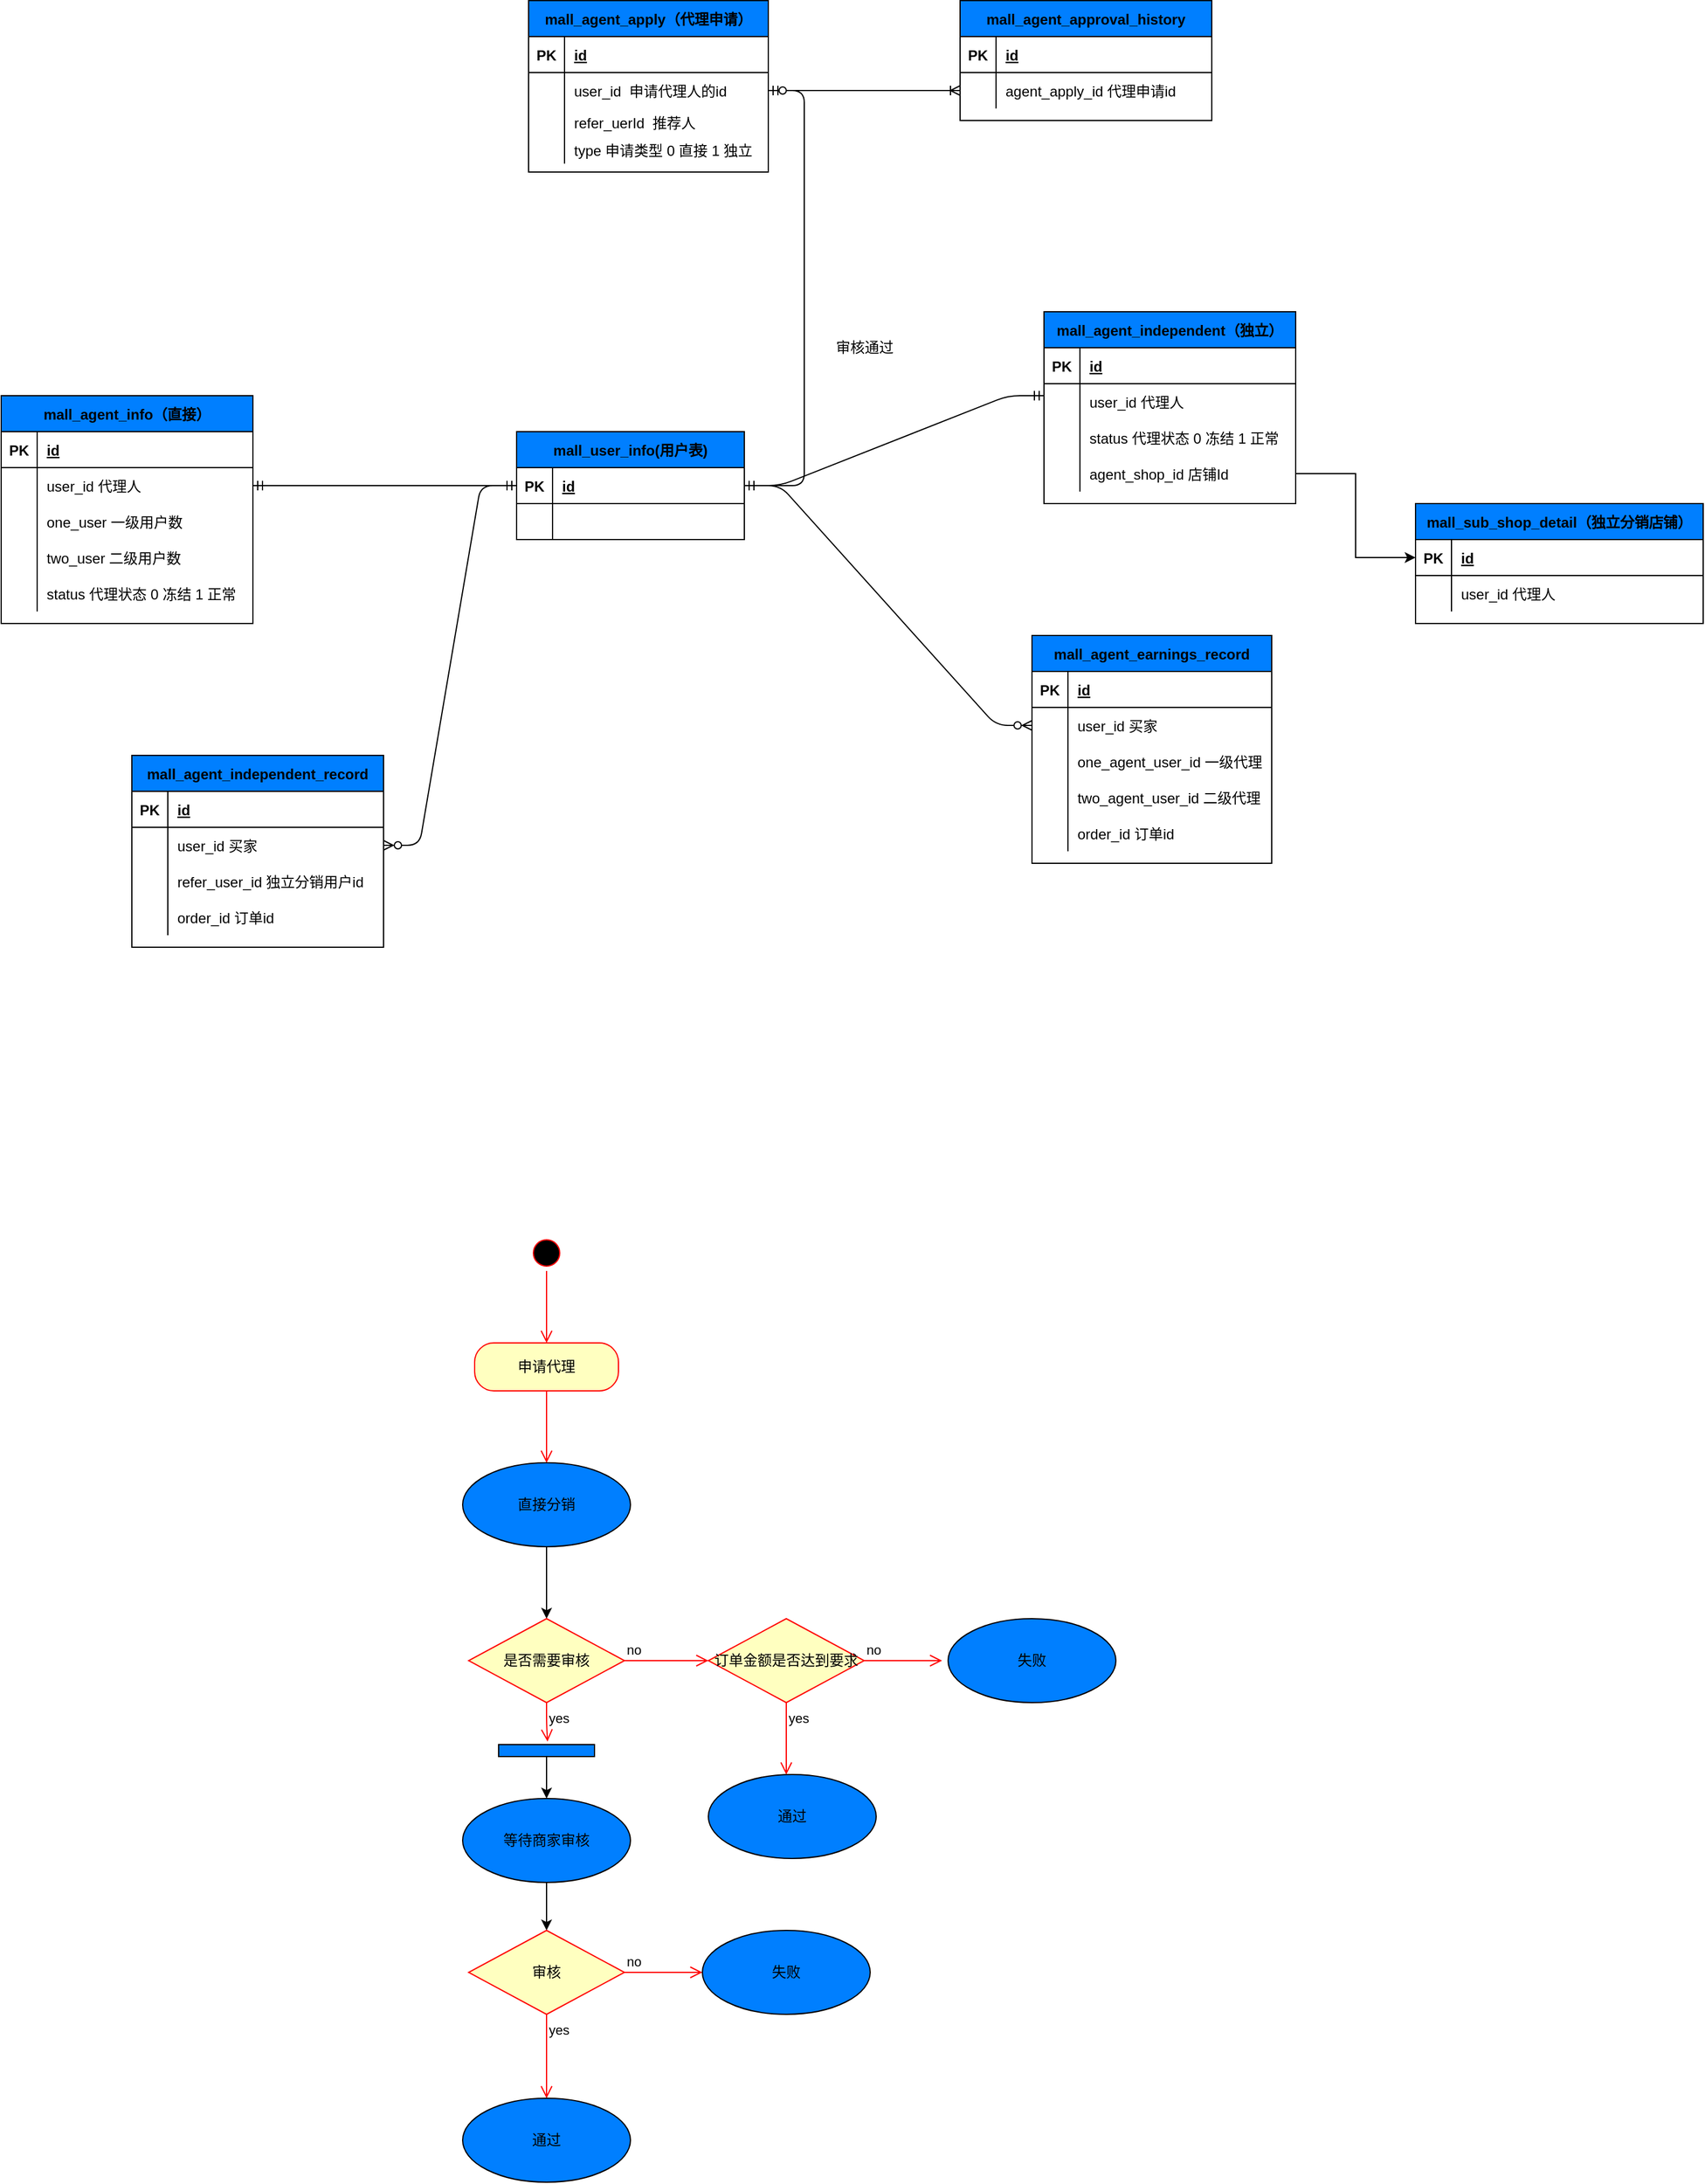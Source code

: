 <mxfile version="14.2.5" type="github">
  <diagram id="4r9hvT9p2KtW1Z8WkQpQ" name="Page-1">
    <mxGraphModel dx="1185" dy="635" grid="1" gridSize="10" guides="1" tooltips="1" connect="1" arrows="1" fold="1" page="1" pageScale="1" pageWidth="827" pageHeight="1169" math="0" shadow="0">
      <root>
        <mxCell id="0" />
        <mxCell id="1" parent="0" />
        <mxCell id="OjrGZWiavvONDlh6qy8l-2" value="mall_user_info(用户表)" style="shape=table;startSize=30;container=1;collapsible=1;childLayout=tableLayout;fixedRows=1;rowLines=0;fontStyle=1;align=center;resizeLast=1;fillColor=#007FFF;" vertex="1" parent="1">
          <mxGeometry x="630" y="410" width="190" height="90" as="geometry" />
        </mxCell>
        <mxCell id="OjrGZWiavvONDlh6qy8l-3" value="" style="shape=partialRectangle;collapsible=0;dropTarget=0;pointerEvents=0;fillColor=none;top=0;left=0;bottom=1;right=0;points=[[0,0.5],[1,0.5]];portConstraint=eastwest;" vertex="1" parent="OjrGZWiavvONDlh6qy8l-2">
          <mxGeometry y="30" width="190" height="30" as="geometry" />
        </mxCell>
        <mxCell id="OjrGZWiavvONDlh6qy8l-4" value="PK" style="shape=partialRectangle;connectable=0;fillColor=none;top=0;left=0;bottom=0;right=0;fontStyle=1;overflow=hidden;" vertex="1" parent="OjrGZWiavvONDlh6qy8l-3">
          <mxGeometry width="30" height="30" as="geometry" />
        </mxCell>
        <mxCell id="OjrGZWiavvONDlh6qy8l-5" value="id" style="shape=partialRectangle;connectable=0;fillColor=none;top=0;left=0;bottom=0;right=0;align=left;spacingLeft=6;fontStyle=5;overflow=hidden;" vertex="1" parent="OjrGZWiavvONDlh6qy8l-3">
          <mxGeometry x="30" width="160" height="30" as="geometry" />
        </mxCell>
        <mxCell id="OjrGZWiavvONDlh6qy8l-6" value="" style="shape=partialRectangle;collapsible=0;dropTarget=0;pointerEvents=0;fillColor=none;top=0;left=0;bottom=0;right=0;points=[[0,0.5],[1,0.5]];portConstraint=eastwest;" vertex="1" parent="OjrGZWiavvONDlh6qy8l-2">
          <mxGeometry y="60" width="190" height="30" as="geometry" />
        </mxCell>
        <mxCell id="OjrGZWiavvONDlh6qy8l-7" value="" style="shape=partialRectangle;connectable=0;fillColor=none;top=0;left=0;bottom=0;right=0;editable=1;overflow=hidden;" vertex="1" parent="OjrGZWiavvONDlh6qy8l-6">
          <mxGeometry width="30" height="30" as="geometry" />
        </mxCell>
        <mxCell id="OjrGZWiavvONDlh6qy8l-8" value="" style="shape=partialRectangle;connectable=0;fillColor=none;top=0;left=0;bottom=0;right=0;align=left;spacingLeft=6;overflow=hidden;" vertex="1" parent="OjrGZWiavvONDlh6qy8l-6">
          <mxGeometry x="30" width="160" height="30" as="geometry" />
        </mxCell>
        <mxCell id="OjrGZWiavvONDlh6qy8l-36" value="mall_agent_apply（代理申请）" style="shape=table;startSize=30;container=1;collapsible=1;childLayout=tableLayout;fixedRows=1;rowLines=0;fontStyle=1;align=center;resizeLast=1;fillColor=#007FFF;" vertex="1" parent="1">
          <mxGeometry x="640" y="50.5" width="200" height="143" as="geometry" />
        </mxCell>
        <mxCell id="OjrGZWiavvONDlh6qy8l-37" value="" style="shape=partialRectangle;collapsible=0;dropTarget=0;pointerEvents=0;fillColor=none;top=0;left=0;bottom=1;right=0;points=[[0,0.5],[1,0.5]];portConstraint=eastwest;" vertex="1" parent="OjrGZWiavvONDlh6qy8l-36">
          <mxGeometry y="30" width="200" height="30" as="geometry" />
        </mxCell>
        <mxCell id="OjrGZWiavvONDlh6qy8l-38" value="PK" style="shape=partialRectangle;connectable=0;fillColor=none;top=0;left=0;bottom=0;right=0;fontStyle=1;overflow=hidden;" vertex="1" parent="OjrGZWiavvONDlh6qy8l-37">
          <mxGeometry width="30" height="30" as="geometry" />
        </mxCell>
        <mxCell id="OjrGZWiavvONDlh6qy8l-39" value="id" style="shape=partialRectangle;connectable=0;fillColor=none;top=0;left=0;bottom=0;right=0;align=left;spacingLeft=6;fontStyle=5;overflow=hidden;" vertex="1" parent="OjrGZWiavvONDlh6qy8l-37">
          <mxGeometry x="30" width="170" height="30" as="geometry" />
        </mxCell>
        <mxCell id="OjrGZWiavvONDlh6qy8l-40" value="" style="shape=partialRectangle;collapsible=0;dropTarget=0;pointerEvents=0;fillColor=none;top=0;left=0;bottom=0;right=0;points=[[0,0.5],[1,0.5]];portConstraint=eastwest;" vertex="1" parent="OjrGZWiavvONDlh6qy8l-36">
          <mxGeometry y="60" width="200" height="30" as="geometry" />
        </mxCell>
        <mxCell id="OjrGZWiavvONDlh6qy8l-41" value="" style="shape=partialRectangle;connectable=0;fillColor=none;top=0;left=0;bottom=0;right=0;editable=1;overflow=hidden;" vertex="1" parent="OjrGZWiavvONDlh6qy8l-40">
          <mxGeometry width="30" height="30" as="geometry" />
        </mxCell>
        <mxCell id="OjrGZWiavvONDlh6qy8l-42" value="user_id  申请代理人的id" style="shape=partialRectangle;connectable=0;fillColor=none;top=0;left=0;bottom=0;right=0;align=left;spacingLeft=6;overflow=hidden;" vertex="1" parent="OjrGZWiavvONDlh6qy8l-40">
          <mxGeometry x="30" width="170" height="30" as="geometry" />
        </mxCell>
        <mxCell id="OjrGZWiavvONDlh6qy8l-43" value="" style="shape=partialRectangle;collapsible=0;dropTarget=0;pointerEvents=0;fillColor=none;top=0;left=0;bottom=0;right=0;points=[[0,0.5],[1,0.5]];portConstraint=eastwest;" vertex="1" parent="OjrGZWiavvONDlh6qy8l-36">
          <mxGeometry y="90" width="200" height="23" as="geometry" />
        </mxCell>
        <mxCell id="OjrGZWiavvONDlh6qy8l-44" value="" style="shape=partialRectangle;connectable=0;fillColor=none;top=0;left=0;bottom=0;right=0;editable=1;overflow=hidden;" vertex="1" parent="OjrGZWiavvONDlh6qy8l-43">
          <mxGeometry width="30" height="23" as="geometry" />
        </mxCell>
        <mxCell id="OjrGZWiavvONDlh6qy8l-45" value="refer_uerId  推荐人" style="shape=partialRectangle;connectable=0;fillColor=none;top=0;left=0;bottom=0;right=0;align=left;spacingLeft=6;overflow=hidden;" vertex="1" parent="OjrGZWiavvONDlh6qy8l-43">
          <mxGeometry x="30" width="170" height="23" as="geometry" />
        </mxCell>
        <mxCell id="OjrGZWiavvONDlh6qy8l-68" value="" style="shape=partialRectangle;collapsible=0;dropTarget=0;pointerEvents=0;fillColor=none;top=0;left=0;bottom=0;right=0;points=[[0,0.5],[1,0.5]];portConstraint=eastwest;" vertex="1" parent="OjrGZWiavvONDlh6qy8l-36">
          <mxGeometry y="113" width="200" height="23" as="geometry" />
        </mxCell>
        <mxCell id="OjrGZWiavvONDlh6qy8l-69" value="" style="shape=partialRectangle;connectable=0;fillColor=none;top=0;left=0;bottom=0;right=0;editable=1;overflow=hidden;" vertex="1" parent="OjrGZWiavvONDlh6qy8l-68">
          <mxGeometry width="30" height="23" as="geometry" />
        </mxCell>
        <mxCell id="OjrGZWiavvONDlh6qy8l-70" value="type 申请类型 0 直接 1 独立" style="shape=partialRectangle;connectable=0;fillColor=none;top=0;left=0;bottom=0;right=0;align=left;spacingLeft=6;overflow=hidden;" vertex="1" parent="OjrGZWiavvONDlh6qy8l-68">
          <mxGeometry x="30" width="170" height="23" as="geometry" />
        </mxCell>
        <mxCell id="OjrGZWiavvONDlh6qy8l-55" value="mall_agent_info（直接）" style="shape=table;startSize=30;container=1;collapsible=1;childLayout=tableLayout;fixedRows=1;rowLines=0;fontStyle=1;align=center;resizeLast=1;fillColor=#007FFF;" vertex="1" parent="1">
          <mxGeometry x="200" y="380" width="210" height="190" as="geometry" />
        </mxCell>
        <mxCell id="OjrGZWiavvONDlh6qy8l-56" value="" style="shape=partialRectangle;collapsible=0;dropTarget=0;pointerEvents=0;fillColor=none;top=0;left=0;bottom=1;right=0;points=[[0,0.5],[1,0.5]];portConstraint=eastwest;" vertex="1" parent="OjrGZWiavvONDlh6qy8l-55">
          <mxGeometry y="30" width="210" height="30" as="geometry" />
        </mxCell>
        <mxCell id="OjrGZWiavvONDlh6qy8l-57" value="PK" style="shape=partialRectangle;connectable=0;fillColor=none;top=0;left=0;bottom=0;right=0;fontStyle=1;overflow=hidden;" vertex="1" parent="OjrGZWiavvONDlh6qy8l-56">
          <mxGeometry width="30" height="30" as="geometry" />
        </mxCell>
        <mxCell id="OjrGZWiavvONDlh6qy8l-58" value="id" style="shape=partialRectangle;connectable=0;fillColor=none;top=0;left=0;bottom=0;right=0;align=left;spacingLeft=6;fontStyle=5;overflow=hidden;" vertex="1" parent="OjrGZWiavvONDlh6qy8l-56">
          <mxGeometry x="30" width="180" height="30" as="geometry" />
        </mxCell>
        <mxCell id="OjrGZWiavvONDlh6qy8l-59" value="" style="shape=partialRectangle;collapsible=0;dropTarget=0;pointerEvents=0;fillColor=none;top=0;left=0;bottom=0;right=0;points=[[0,0.5],[1,0.5]];portConstraint=eastwest;" vertex="1" parent="OjrGZWiavvONDlh6qy8l-55">
          <mxGeometry y="60" width="210" height="30" as="geometry" />
        </mxCell>
        <mxCell id="OjrGZWiavvONDlh6qy8l-60" value="" style="shape=partialRectangle;connectable=0;fillColor=none;top=0;left=0;bottom=0;right=0;editable=1;overflow=hidden;" vertex="1" parent="OjrGZWiavvONDlh6qy8l-59">
          <mxGeometry width="30" height="30" as="geometry" />
        </mxCell>
        <mxCell id="OjrGZWiavvONDlh6qy8l-61" value="user_id 代理人" style="shape=partialRectangle;connectable=0;fillColor=none;top=0;left=0;bottom=0;right=0;align=left;spacingLeft=6;overflow=hidden;" vertex="1" parent="OjrGZWiavvONDlh6qy8l-59">
          <mxGeometry x="30" width="180" height="30" as="geometry" />
        </mxCell>
        <mxCell id="OjrGZWiavvONDlh6qy8l-62" value="" style="shape=partialRectangle;collapsible=0;dropTarget=0;pointerEvents=0;fillColor=none;top=0;left=0;bottom=0;right=0;points=[[0,0.5],[1,0.5]];portConstraint=eastwest;" vertex="1" parent="OjrGZWiavvONDlh6qy8l-55">
          <mxGeometry y="90" width="210" height="30" as="geometry" />
        </mxCell>
        <mxCell id="OjrGZWiavvONDlh6qy8l-63" value="" style="shape=partialRectangle;connectable=0;fillColor=none;top=0;left=0;bottom=0;right=0;editable=1;overflow=hidden;" vertex="1" parent="OjrGZWiavvONDlh6qy8l-62">
          <mxGeometry width="30" height="30" as="geometry" />
        </mxCell>
        <mxCell id="OjrGZWiavvONDlh6qy8l-64" value="one_user 一级用户数" style="shape=partialRectangle;connectable=0;fillColor=none;top=0;left=0;bottom=0;right=0;align=left;spacingLeft=6;overflow=hidden;" vertex="1" parent="OjrGZWiavvONDlh6qy8l-62">
          <mxGeometry x="30" width="180" height="30" as="geometry" />
        </mxCell>
        <mxCell id="OjrGZWiavvONDlh6qy8l-65" value="" style="shape=partialRectangle;collapsible=0;dropTarget=0;pointerEvents=0;fillColor=none;top=0;left=0;bottom=0;right=0;points=[[0,0.5],[1,0.5]];portConstraint=eastwest;" vertex="1" parent="OjrGZWiavvONDlh6qy8l-55">
          <mxGeometry y="120" width="210" height="30" as="geometry" />
        </mxCell>
        <mxCell id="OjrGZWiavvONDlh6qy8l-66" value="" style="shape=partialRectangle;connectable=0;fillColor=none;top=0;left=0;bottom=0;right=0;editable=1;overflow=hidden;" vertex="1" parent="OjrGZWiavvONDlh6qy8l-65">
          <mxGeometry width="30" height="30" as="geometry" />
        </mxCell>
        <mxCell id="OjrGZWiavvONDlh6qy8l-67" value="two_user 二级用户数" style="shape=partialRectangle;connectable=0;fillColor=none;top=0;left=0;bottom=0;right=0;align=left;spacingLeft=6;overflow=hidden;" vertex="1" parent="OjrGZWiavvONDlh6qy8l-65">
          <mxGeometry x="30" width="180" height="30" as="geometry" />
        </mxCell>
        <mxCell id="OjrGZWiavvONDlh6qy8l-71" value="" style="shape=partialRectangle;collapsible=0;dropTarget=0;pointerEvents=0;fillColor=none;top=0;left=0;bottom=0;right=0;points=[[0,0.5],[1,0.5]];portConstraint=eastwest;" vertex="1" parent="OjrGZWiavvONDlh6qy8l-55">
          <mxGeometry y="150" width="210" height="30" as="geometry" />
        </mxCell>
        <mxCell id="OjrGZWiavvONDlh6qy8l-72" value="" style="shape=partialRectangle;connectable=0;fillColor=none;top=0;left=0;bottom=0;right=0;editable=1;overflow=hidden;" vertex="1" parent="OjrGZWiavvONDlh6qy8l-71">
          <mxGeometry width="30" height="30" as="geometry" />
        </mxCell>
        <mxCell id="OjrGZWiavvONDlh6qy8l-73" value="status 代理状态 0 冻结 1 正常" style="shape=partialRectangle;connectable=0;fillColor=none;top=0;left=0;bottom=0;right=0;align=left;spacingLeft=6;overflow=hidden;" vertex="1" parent="OjrGZWiavvONDlh6qy8l-71">
          <mxGeometry x="30" width="180" height="30" as="geometry" />
        </mxCell>
        <mxCell id="OjrGZWiavvONDlh6qy8l-79" value="mall_agent_independent（独立）" style="shape=table;startSize=30;container=1;collapsible=1;childLayout=tableLayout;fixedRows=1;rowLines=0;fontStyle=1;align=center;resizeLast=1;fillColor=#007FFF;" vertex="1" parent="1">
          <mxGeometry x="1070" y="310" width="210" height="160" as="geometry" />
        </mxCell>
        <mxCell id="OjrGZWiavvONDlh6qy8l-80" value="" style="shape=partialRectangle;collapsible=0;dropTarget=0;pointerEvents=0;fillColor=none;top=0;left=0;bottom=1;right=0;points=[[0,0.5],[1,0.5]];portConstraint=eastwest;" vertex="1" parent="OjrGZWiavvONDlh6qy8l-79">
          <mxGeometry y="30" width="210" height="30" as="geometry" />
        </mxCell>
        <mxCell id="OjrGZWiavvONDlh6qy8l-81" value="PK" style="shape=partialRectangle;connectable=0;fillColor=none;top=0;left=0;bottom=0;right=0;fontStyle=1;overflow=hidden;" vertex="1" parent="OjrGZWiavvONDlh6qy8l-80">
          <mxGeometry width="30" height="30" as="geometry" />
        </mxCell>
        <mxCell id="OjrGZWiavvONDlh6qy8l-82" value="id" style="shape=partialRectangle;connectable=0;fillColor=none;top=0;left=0;bottom=0;right=0;align=left;spacingLeft=6;fontStyle=5;overflow=hidden;" vertex="1" parent="OjrGZWiavvONDlh6qy8l-80">
          <mxGeometry x="30" width="180" height="30" as="geometry" />
        </mxCell>
        <mxCell id="OjrGZWiavvONDlh6qy8l-83" value="" style="shape=partialRectangle;collapsible=0;dropTarget=0;pointerEvents=0;fillColor=none;top=0;left=0;bottom=0;right=0;points=[[0,0.5],[1,0.5]];portConstraint=eastwest;" vertex="1" parent="OjrGZWiavvONDlh6qy8l-79">
          <mxGeometry y="60" width="210" height="30" as="geometry" />
        </mxCell>
        <mxCell id="OjrGZWiavvONDlh6qy8l-84" value="" style="shape=partialRectangle;connectable=0;fillColor=none;top=0;left=0;bottom=0;right=0;editable=1;overflow=hidden;" vertex="1" parent="OjrGZWiavvONDlh6qy8l-83">
          <mxGeometry width="30" height="30" as="geometry" />
        </mxCell>
        <mxCell id="OjrGZWiavvONDlh6qy8l-85" value="user_id 代理人" style="shape=partialRectangle;connectable=0;fillColor=none;top=0;left=0;bottom=0;right=0;align=left;spacingLeft=6;overflow=hidden;" vertex="1" parent="OjrGZWiavvONDlh6qy8l-83">
          <mxGeometry x="30" width="180" height="30" as="geometry" />
        </mxCell>
        <mxCell id="OjrGZWiavvONDlh6qy8l-92" value="" style="shape=partialRectangle;collapsible=0;dropTarget=0;pointerEvents=0;fillColor=none;top=0;left=0;bottom=0;right=0;points=[[0,0.5],[1,0.5]];portConstraint=eastwest;" vertex="1" parent="OjrGZWiavvONDlh6qy8l-79">
          <mxGeometry y="90" width="210" height="30" as="geometry" />
        </mxCell>
        <mxCell id="OjrGZWiavvONDlh6qy8l-93" value="" style="shape=partialRectangle;connectable=0;fillColor=none;top=0;left=0;bottom=0;right=0;editable=1;overflow=hidden;" vertex="1" parent="OjrGZWiavvONDlh6qy8l-92">
          <mxGeometry width="30" height="30" as="geometry" />
        </mxCell>
        <mxCell id="OjrGZWiavvONDlh6qy8l-94" value="status 代理状态 0 冻结 1 正常" style="shape=partialRectangle;connectable=0;fillColor=none;top=0;left=0;bottom=0;right=0;align=left;spacingLeft=6;overflow=hidden;" vertex="1" parent="OjrGZWiavvONDlh6qy8l-92">
          <mxGeometry x="30" width="180" height="30" as="geometry" />
        </mxCell>
        <mxCell id="OjrGZWiavvONDlh6qy8l-95" value="" style="shape=partialRectangle;collapsible=0;dropTarget=0;pointerEvents=0;fillColor=none;top=0;left=0;bottom=0;right=0;points=[[0,0.5],[1,0.5]];portConstraint=eastwest;" vertex="1" parent="OjrGZWiavvONDlh6qy8l-79">
          <mxGeometry y="120" width="210" height="30" as="geometry" />
        </mxCell>
        <mxCell id="OjrGZWiavvONDlh6qy8l-96" value="" style="shape=partialRectangle;connectable=0;fillColor=none;top=0;left=0;bottom=0;right=0;editable=1;overflow=hidden;" vertex="1" parent="OjrGZWiavvONDlh6qy8l-95">
          <mxGeometry width="30" height="30" as="geometry" />
        </mxCell>
        <mxCell id="OjrGZWiavvONDlh6qy8l-97" value="agent_shop_id 店铺Id" style="shape=partialRectangle;connectable=0;fillColor=none;top=0;left=0;bottom=0;right=0;align=left;spacingLeft=6;overflow=hidden;" vertex="1" parent="OjrGZWiavvONDlh6qy8l-95">
          <mxGeometry x="30" width="180" height="30" as="geometry" />
        </mxCell>
        <mxCell id="OjrGZWiavvONDlh6qy8l-101" value="审核通过" style="text;html=1;align=center;verticalAlign=middle;resizable=0;points=[];autosize=1;" vertex="1" parent="1">
          <mxGeometry x="890" y="330" width="60" height="20" as="geometry" />
        </mxCell>
        <mxCell id="OjrGZWiavvONDlh6qy8l-102" value="mall_agent_earnings_record" style="shape=table;startSize=30;container=1;collapsible=1;childLayout=tableLayout;fixedRows=1;rowLines=0;fontStyle=1;align=center;resizeLast=1;fillColor=#007FFF;" vertex="1" parent="1">
          <mxGeometry x="1060" y="580" width="200" height="190" as="geometry" />
        </mxCell>
        <mxCell id="OjrGZWiavvONDlh6qy8l-103" value="" style="shape=partialRectangle;collapsible=0;dropTarget=0;pointerEvents=0;fillColor=none;top=0;left=0;bottom=1;right=0;points=[[0,0.5],[1,0.5]];portConstraint=eastwest;" vertex="1" parent="OjrGZWiavvONDlh6qy8l-102">
          <mxGeometry y="30" width="200" height="30" as="geometry" />
        </mxCell>
        <mxCell id="OjrGZWiavvONDlh6qy8l-104" value="PK" style="shape=partialRectangle;connectable=0;fillColor=none;top=0;left=0;bottom=0;right=0;fontStyle=1;overflow=hidden;" vertex="1" parent="OjrGZWiavvONDlh6qy8l-103">
          <mxGeometry width="30" height="30" as="geometry" />
        </mxCell>
        <mxCell id="OjrGZWiavvONDlh6qy8l-105" value="id" style="shape=partialRectangle;connectable=0;fillColor=none;top=0;left=0;bottom=0;right=0;align=left;spacingLeft=6;fontStyle=5;overflow=hidden;" vertex="1" parent="OjrGZWiavvONDlh6qy8l-103">
          <mxGeometry x="30" width="170" height="30" as="geometry" />
        </mxCell>
        <mxCell id="OjrGZWiavvONDlh6qy8l-106" value="" style="shape=partialRectangle;collapsible=0;dropTarget=0;pointerEvents=0;fillColor=none;top=0;left=0;bottom=0;right=0;points=[[0,0.5],[1,0.5]];portConstraint=eastwest;" vertex="1" parent="OjrGZWiavvONDlh6qy8l-102">
          <mxGeometry y="60" width="200" height="30" as="geometry" />
        </mxCell>
        <mxCell id="OjrGZWiavvONDlh6qy8l-107" value="" style="shape=partialRectangle;connectable=0;fillColor=none;top=0;left=0;bottom=0;right=0;editable=1;overflow=hidden;" vertex="1" parent="OjrGZWiavvONDlh6qy8l-106">
          <mxGeometry width="30" height="30" as="geometry" />
        </mxCell>
        <mxCell id="OjrGZWiavvONDlh6qy8l-108" value="user_id 买家" style="shape=partialRectangle;connectable=0;fillColor=none;top=0;left=0;bottom=0;right=0;align=left;spacingLeft=6;overflow=hidden;" vertex="1" parent="OjrGZWiavvONDlh6qy8l-106">
          <mxGeometry x="30" width="170" height="30" as="geometry" />
        </mxCell>
        <mxCell id="OjrGZWiavvONDlh6qy8l-109" value="" style="shape=partialRectangle;collapsible=0;dropTarget=0;pointerEvents=0;fillColor=none;top=0;left=0;bottom=0;right=0;points=[[0,0.5],[1,0.5]];portConstraint=eastwest;" vertex="1" parent="OjrGZWiavvONDlh6qy8l-102">
          <mxGeometry y="90" width="200" height="30" as="geometry" />
        </mxCell>
        <mxCell id="OjrGZWiavvONDlh6qy8l-110" value="" style="shape=partialRectangle;connectable=0;fillColor=none;top=0;left=0;bottom=0;right=0;editable=1;overflow=hidden;" vertex="1" parent="OjrGZWiavvONDlh6qy8l-109">
          <mxGeometry width="30" height="30" as="geometry" />
        </mxCell>
        <mxCell id="OjrGZWiavvONDlh6qy8l-111" value="one_agent_user_id 一级代理" style="shape=partialRectangle;connectable=0;fillColor=none;top=0;left=0;bottom=0;right=0;align=left;spacingLeft=6;overflow=hidden;" vertex="1" parent="OjrGZWiavvONDlh6qy8l-109">
          <mxGeometry x="30" width="170" height="30" as="geometry" />
        </mxCell>
        <mxCell id="OjrGZWiavvONDlh6qy8l-112" value="" style="shape=partialRectangle;collapsible=0;dropTarget=0;pointerEvents=0;fillColor=none;top=0;left=0;bottom=0;right=0;points=[[0,0.5],[1,0.5]];portConstraint=eastwest;" vertex="1" parent="OjrGZWiavvONDlh6qy8l-102">
          <mxGeometry y="120" width="200" height="30" as="geometry" />
        </mxCell>
        <mxCell id="OjrGZWiavvONDlh6qy8l-113" value="" style="shape=partialRectangle;connectable=0;fillColor=none;top=0;left=0;bottom=0;right=0;editable=1;overflow=hidden;" vertex="1" parent="OjrGZWiavvONDlh6qy8l-112">
          <mxGeometry width="30" height="30" as="geometry" />
        </mxCell>
        <mxCell id="OjrGZWiavvONDlh6qy8l-114" value="two_agent_user_id 二级代理" style="shape=partialRectangle;connectable=0;fillColor=none;top=0;left=0;bottom=0;right=0;align=left;spacingLeft=6;overflow=hidden;" vertex="1" parent="OjrGZWiavvONDlh6qy8l-112">
          <mxGeometry x="30" width="170" height="30" as="geometry" />
        </mxCell>
        <mxCell id="OjrGZWiavvONDlh6qy8l-115" value="" style="shape=partialRectangle;collapsible=0;dropTarget=0;pointerEvents=0;fillColor=none;top=0;left=0;bottom=0;right=0;points=[[0,0.5],[1,0.5]];portConstraint=eastwest;" vertex="1" parent="OjrGZWiavvONDlh6qy8l-102">
          <mxGeometry y="150" width="200" height="30" as="geometry" />
        </mxCell>
        <mxCell id="OjrGZWiavvONDlh6qy8l-116" value="" style="shape=partialRectangle;connectable=0;fillColor=none;top=0;left=0;bottom=0;right=0;editable=1;overflow=hidden;" vertex="1" parent="OjrGZWiavvONDlh6qy8l-115">
          <mxGeometry width="30" height="30" as="geometry" />
        </mxCell>
        <mxCell id="OjrGZWiavvONDlh6qy8l-117" value="order_id 订单id" style="shape=partialRectangle;connectable=0;fillColor=none;top=0;left=0;bottom=0;right=0;align=left;spacingLeft=6;overflow=hidden;" vertex="1" parent="OjrGZWiavvONDlh6qy8l-115">
          <mxGeometry x="30" width="170" height="30" as="geometry" />
        </mxCell>
        <mxCell id="OjrGZWiavvONDlh6qy8l-118" value="mall_agent_independent_record" style="shape=table;startSize=30;container=1;collapsible=1;childLayout=tableLayout;fixedRows=1;rowLines=0;fontStyle=1;align=center;resizeLast=1;fillColor=#007FFF;" vertex="1" parent="1">
          <mxGeometry x="309" y="680" width="210" height="160" as="geometry" />
        </mxCell>
        <mxCell id="OjrGZWiavvONDlh6qy8l-119" value="" style="shape=partialRectangle;collapsible=0;dropTarget=0;pointerEvents=0;fillColor=none;top=0;left=0;bottom=1;right=0;points=[[0,0.5],[1,0.5]];portConstraint=eastwest;" vertex="1" parent="OjrGZWiavvONDlh6qy8l-118">
          <mxGeometry y="30" width="210" height="30" as="geometry" />
        </mxCell>
        <mxCell id="OjrGZWiavvONDlh6qy8l-120" value="PK" style="shape=partialRectangle;connectable=0;fillColor=none;top=0;left=0;bottom=0;right=0;fontStyle=1;overflow=hidden;" vertex="1" parent="OjrGZWiavvONDlh6qy8l-119">
          <mxGeometry width="30" height="30" as="geometry" />
        </mxCell>
        <mxCell id="OjrGZWiavvONDlh6qy8l-121" value="id" style="shape=partialRectangle;connectable=0;fillColor=none;top=0;left=0;bottom=0;right=0;align=left;spacingLeft=6;fontStyle=5;overflow=hidden;" vertex="1" parent="OjrGZWiavvONDlh6qy8l-119">
          <mxGeometry x="30" width="180" height="30" as="geometry" />
        </mxCell>
        <mxCell id="OjrGZWiavvONDlh6qy8l-122" value="" style="shape=partialRectangle;collapsible=0;dropTarget=0;pointerEvents=0;fillColor=none;top=0;left=0;bottom=0;right=0;points=[[0,0.5],[1,0.5]];portConstraint=eastwest;" vertex="1" parent="OjrGZWiavvONDlh6qy8l-118">
          <mxGeometry y="60" width="210" height="30" as="geometry" />
        </mxCell>
        <mxCell id="OjrGZWiavvONDlh6qy8l-123" value="" style="shape=partialRectangle;connectable=0;fillColor=none;top=0;left=0;bottom=0;right=0;editable=1;overflow=hidden;" vertex="1" parent="OjrGZWiavvONDlh6qy8l-122">
          <mxGeometry width="30" height="30" as="geometry" />
        </mxCell>
        <mxCell id="OjrGZWiavvONDlh6qy8l-124" value="user_id 买家" style="shape=partialRectangle;connectable=0;fillColor=none;top=0;left=0;bottom=0;right=0;align=left;spacingLeft=6;overflow=hidden;" vertex="1" parent="OjrGZWiavvONDlh6qy8l-122">
          <mxGeometry x="30" width="180" height="30" as="geometry" />
        </mxCell>
        <mxCell id="OjrGZWiavvONDlh6qy8l-128" value="" style="shape=partialRectangle;collapsible=0;dropTarget=0;pointerEvents=0;fillColor=none;top=0;left=0;bottom=0;right=0;points=[[0,0.5],[1,0.5]];portConstraint=eastwest;" vertex="1" parent="OjrGZWiavvONDlh6qy8l-118">
          <mxGeometry y="90" width="210" height="30" as="geometry" />
        </mxCell>
        <mxCell id="OjrGZWiavvONDlh6qy8l-129" value="" style="shape=partialRectangle;connectable=0;fillColor=none;top=0;left=0;bottom=0;right=0;editable=1;overflow=hidden;" vertex="1" parent="OjrGZWiavvONDlh6qy8l-128">
          <mxGeometry width="30" height="30" as="geometry" />
        </mxCell>
        <mxCell id="OjrGZWiavvONDlh6qy8l-130" value="refer_user_id 独立分销用户id" style="shape=partialRectangle;connectable=0;fillColor=none;top=0;left=0;bottom=0;right=0;align=left;spacingLeft=6;overflow=hidden;" vertex="1" parent="OjrGZWiavvONDlh6qy8l-128">
          <mxGeometry x="30" width="180" height="30" as="geometry" />
        </mxCell>
        <mxCell id="OjrGZWiavvONDlh6qy8l-131" value="" style="shape=partialRectangle;collapsible=0;dropTarget=0;pointerEvents=0;fillColor=none;top=0;left=0;bottom=0;right=0;points=[[0,0.5],[1,0.5]];portConstraint=eastwest;" vertex="1" parent="OjrGZWiavvONDlh6qy8l-118">
          <mxGeometry y="120" width="210" height="30" as="geometry" />
        </mxCell>
        <mxCell id="OjrGZWiavvONDlh6qy8l-132" value="" style="shape=partialRectangle;connectable=0;fillColor=none;top=0;left=0;bottom=0;right=0;editable=1;overflow=hidden;" vertex="1" parent="OjrGZWiavvONDlh6qy8l-131">
          <mxGeometry width="30" height="30" as="geometry" />
        </mxCell>
        <mxCell id="OjrGZWiavvONDlh6qy8l-133" value="order_id 订单id" style="shape=partialRectangle;connectable=0;fillColor=none;top=0;left=0;bottom=0;right=0;align=left;spacingLeft=6;overflow=hidden;" vertex="1" parent="OjrGZWiavvONDlh6qy8l-131">
          <mxGeometry x="30" width="180" height="30" as="geometry" />
        </mxCell>
        <mxCell id="OjrGZWiavvONDlh6qy8l-134" value="mall_agent_approval_history" style="shape=table;startSize=30;container=1;collapsible=1;childLayout=tableLayout;fixedRows=1;rowLines=0;fontStyle=1;align=center;resizeLast=1;fillColor=#007FFF;" vertex="1" parent="1">
          <mxGeometry x="1000" y="50.5" width="210" height="100" as="geometry" />
        </mxCell>
        <mxCell id="OjrGZWiavvONDlh6qy8l-135" value="" style="shape=partialRectangle;collapsible=0;dropTarget=0;pointerEvents=0;fillColor=none;top=0;left=0;bottom=1;right=0;points=[[0,0.5],[1,0.5]];portConstraint=eastwest;" vertex="1" parent="OjrGZWiavvONDlh6qy8l-134">
          <mxGeometry y="30" width="210" height="30" as="geometry" />
        </mxCell>
        <mxCell id="OjrGZWiavvONDlh6qy8l-136" value="PK" style="shape=partialRectangle;connectable=0;fillColor=none;top=0;left=0;bottom=0;right=0;fontStyle=1;overflow=hidden;" vertex="1" parent="OjrGZWiavvONDlh6qy8l-135">
          <mxGeometry width="30" height="30" as="geometry" />
        </mxCell>
        <mxCell id="OjrGZWiavvONDlh6qy8l-137" value="id" style="shape=partialRectangle;connectable=0;fillColor=none;top=0;left=0;bottom=0;right=0;align=left;spacingLeft=6;fontStyle=5;overflow=hidden;" vertex="1" parent="OjrGZWiavvONDlh6qy8l-135">
          <mxGeometry x="30" width="180" height="30" as="geometry" />
        </mxCell>
        <mxCell id="OjrGZWiavvONDlh6qy8l-138" value="" style="shape=partialRectangle;collapsible=0;dropTarget=0;pointerEvents=0;fillColor=none;top=0;left=0;bottom=0;right=0;points=[[0,0.5],[1,0.5]];portConstraint=eastwest;" vertex="1" parent="OjrGZWiavvONDlh6qy8l-134">
          <mxGeometry y="60" width="210" height="30" as="geometry" />
        </mxCell>
        <mxCell id="OjrGZWiavvONDlh6qy8l-139" value="" style="shape=partialRectangle;connectable=0;fillColor=none;top=0;left=0;bottom=0;right=0;editable=1;overflow=hidden;" vertex="1" parent="OjrGZWiavvONDlh6qy8l-138">
          <mxGeometry width="30" height="30" as="geometry" />
        </mxCell>
        <mxCell id="OjrGZWiavvONDlh6qy8l-140" value="agent_apply_id 代理申请id" style="shape=partialRectangle;connectable=0;fillColor=none;top=0;left=0;bottom=0;right=0;align=left;spacingLeft=6;overflow=hidden;" vertex="1" parent="OjrGZWiavvONDlh6qy8l-138">
          <mxGeometry x="30" width="180" height="30" as="geometry" />
        </mxCell>
        <mxCell id="OjrGZWiavvONDlh6qy8l-156" value="mall_sub_shop_detail（独立分销店铺）" style="shape=table;startSize=30;container=1;collapsible=1;childLayout=tableLayout;fixedRows=1;rowLines=0;fontStyle=1;align=center;resizeLast=1;fillColor=#007FFF;" vertex="1" parent="1">
          <mxGeometry x="1380" y="470" width="240" height="100" as="geometry" />
        </mxCell>
        <mxCell id="OjrGZWiavvONDlh6qy8l-157" value="" style="shape=partialRectangle;collapsible=0;dropTarget=0;pointerEvents=0;fillColor=none;top=0;left=0;bottom=1;right=0;points=[[0,0.5],[1,0.5]];portConstraint=eastwest;" vertex="1" parent="OjrGZWiavvONDlh6qy8l-156">
          <mxGeometry y="30" width="240" height="30" as="geometry" />
        </mxCell>
        <mxCell id="OjrGZWiavvONDlh6qy8l-158" value="PK" style="shape=partialRectangle;connectable=0;fillColor=none;top=0;left=0;bottom=0;right=0;fontStyle=1;overflow=hidden;" vertex="1" parent="OjrGZWiavvONDlh6qy8l-157">
          <mxGeometry width="30" height="30" as="geometry" />
        </mxCell>
        <mxCell id="OjrGZWiavvONDlh6qy8l-159" value="id" style="shape=partialRectangle;connectable=0;fillColor=none;top=0;left=0;bottom=0;right=0;align=left;spacingLeft=6;fontStyle=5;overflow=hidden;" vertex="1" parent="OjrGZWiavvONDlh6qy8l-157">
          <mxGeometry x="30" width="210" height="30" as="geometry" />
        </mxCell>
        <mxCell id="OjrGZWiavvONDlh6qy8l-160" value="" style="shape=partialRectangle;collapsible=0;dropTarget=0;pointerEvents=0;fillColor=none;top=0;left=0;bottom=0;right=0;points=[[0,0.5],[1,0.5]];portConstraint=eastwest;" vertex="1" parent="OjrGZWiavvONDlh6qy8l-156">
          <mxGeometry y="60" width="240" height="30" as="geometry" />
        </mxCell>
        <mxCell id="OjrGZWiavvONDlh6qy8l-161" value="" style="shape=partialRectangle;connectable=0;fillColor=none;top=0;left=0;bottom=0;right=0;editable=1;overflow=hidden;" vertex="1" parent="OjrGZWiavvONDlh6qy8l-160">
          <mxGeometry width="30" height="30" as="geometry" />
        </mxCell>
        <mxCell id="OjrGZWiavvONDlh6qy8l-162" value="user_id 代理人" style="shape=partialRectangle;connectable=0;fillColor=none;top=0;left=0;bottom=0;right=0;align=left;spacingLeft=6;overflow=hidden;" vertex="1" parent="OjrGZWiavvONDlh6qy8l-160">
          <mxGeometry x="30" width="210" height="30" as="geometry" />
        </mxCell>
        <mxCell id="OjrGZWiavvONDlh6qy8l-169" style="edgeStyle=orthogonalEdgeStyle;rounded=0;orthogonalLoop=1;jettySize=auto;html=1;entryX=0;entryY=0.5;entryDx=0;entryDy=0;" edge="1" parent="1" source="OjrGZWiavvONDlh6qy8l-95" target="OjrGZWiavvONDlh6qy8l-157">
          <mxGeometry relative="1" as="geometry" />
        </mxCell>
        <mxCell id="OjrGZWiavvONDlh6qy8l-209" value="" style="edgeStyle=entityRelationEdgeStyle;fontSize=12;html=1;endArrow=ERmandOne;startArrow=ERmandOne;exitX=1;exitY=0.5;exitDx=0;exitDy=0;" edge="1" parent="1" source="OjrGZWiavvONDlh6qy8l-3">
          <mxGeometry width="100" height="100" relative="1" as="geometry">
            <mxPoint x="970" y="480" as="sourcePoint" />
            <mxPoint x="1070" y="380" as="targetPoint" />
          </mxGeometry>
        </mxCell>
        <mxCell id="OjrGZWiavvONDlh6qy8l-210" value="" style="edgeStyle=entityRelationEdgeStyle;fontSize=12;html=1;endArrow=ERmandOne;startArrow=ERmandOne;exitX=1;exitY=0.5;exitDx=0;exitDy=0;" edge="1" parent="1" source="OjrGZWiavvONDlh6qy8l-3" target="OjrGZWiavvONDlh6qy8l-40">
          <mxGeometry width="100" height="100" relative="1" as="geometry">
            <mxPoint x="810" y="660" as="sourcePoint" />
            <mxPoint x="910" y="560" as="targetPoint" />
          </mxGeometry>
        </mxCell>
        <mxCell id="OjrGZWiavvONDlh6qy8l-211" value="" style="edgeStyle=entityRelationEdgeStyle;fontSize=12;html=1;endArrow=ERoneToMany;startArrow=ERzeroToOne;exitX=1;exitY=0.5;exitDx=0;exitDy=0;entryX=0;entryY=0.5;entryDx=0;entryDy=0;" edge="1" parent="1" source="OjrGZWiavvONDlh6qy8l-40" target="OjrGZWiavvONDlh6qy8l-138">
          <mxGeometry width="100" height="100" relative="1" as="geometry">
            <mxPoint x="850" y="210" as="sourcePoint" />
            <mxPoint x="950" y="110" as="targetPoint" />
          </mxGeometry>
        </mxCell>
        <mxCell id="OjrGZWiavvONDlh6qy8l-212" value="" style="edgeStyle=entityRelationEdgeStyle;fontSize=12;html=1;endArrow=ERzeroToMany;startArrow=ERmandOne;entryX=0;entryY=0.5;entryDx=0;entryDy=0;exitX=1;exitY=0.5;exitDx=0;exitDy=0;" edge="1" parent="1" source="OjrGZWiavvONDlh6qy8l-3" target="OjrGZWiavvONDlh6qy8l-106">
          <mxGeometry width="100" height="100" relative="1" as="geometry">
            <mxPoint x="780" y="710" as="sourcePoint" />
            <mxPoint x="880" y="610" as="targetPoint" />
          </mxGeometry>
        </mxCell>
        <mxCell id="OjrGZWiavvONDlh6qy8l-213" value="" style="edgeStyle=entityRelationEdgeStyle;fontSize=12;html=1;endArrow=ERzeroToMany;startArrow=ERmandOne;exitX=0;exitY=0.5;exitDx=0;exitDy=0;" edge="1" parent="1" source="OjrGZWiavvONDlh6qy8l-3" target="OjrGZWiavvONDlh6qy8l-122">
          <mxGeometry width="100" height="100" relative="1" as="geometry">
            <mxPoint x="700" y="830" as="sourcePoint" />
            <mxPoint x="800" y="730" as="targetPoint" />
          </mxGeometry>
        </mxCell>
        <mxCell id="OjrGZWiavvONDlh6qy8l-214" value="" style="edgeStyle=entityRelationEdgeStyle;fontSize=12;html=1;endArrow=ERmandOne;startArrow=ERmandOne;" edge="1" parent="1" source="OjrGZWiavvONDlh6qy8l-59">
          <mxGeometry width="100" height="100" relative="1" as="geometry">
            <mxPoint x="500" y="510" as="sourcePoint" />
            <mxPoint x="630" y="455" as="targetPoint" />
          </mxGeometry>
        </mxCell>
        <mxCell id="OjrGZWiavvONDlh6qy8l-220" value="" style="ellipse;html=1;shape=startState;fillColor=#000000;strokeColor=#ff0000;" vertex="1" parent="1">
          <mxGeometry x="640" y="1080" width="30" height="30" as="geometry" />
        </mxCell>
        <mxCell id="OjrGZWiavvONDlh6qy8l-221" value="" style="edgeStyle=orthogonalEdgeStyle;html=1;verticalAlign=bottom;endArrow=open;endSize=8;strokeColor=#ff0000;" edge="1" source="OjrGZWiavvONDlh6qy8l-220" parent="1">
          <mxGeometry relative="1" as="geometry">
            <mxPoint x="655" y="1170" as="targetPoint" />
          </mxGeometry>
        </mxCell>
        <mxCell id="OjrGZWiavvONDlh6qy8l-222" value="申请代理" style="rounded=1;whiteSpace=wrap;html=1;arcSize=40;fontColor=#000000;fillColor=#ffffc0;strokeColor=#ff0000;" vertex="1" parent="1">
          <mxGeometry x="595" y="1170" width="120" height="40" as="geometry" />
        </mxCell>
        <mxCell id="OjrGZWiavvONDlh6qy8l-223" value="" style="edgeStyle=orthogonalEdgeStyle;html=1;verticalAlign=bottom;endArrow=open;endSize=8;strokeColor=#ff0000;" edge="1" source="OjrGZWiavvONDlh6qy8l-222" parent="1">
          <mxGeometry relative="1" as="geometry">
            <mxPoint x="655" y="1270" as="targetPoint" />
          </mxGeometry>
        </mxCell>
        <mxCell id="OjrGZWiavvONDlh6qy8l-232" value="" style="edgeStyle=orthogonalEdgeStyle;rounded=0;orthogonalLoop=1;jettySize=auto;html=1;" edge="1" parent="1" source="OjrGZWiavvONDlh6qy8l-225" target="OjrGZWiavvONDlh6qy8l-229">
          <mxGeometry relative="1" as="geometry" />
        </mxCell>
        <mxCell id="OjrGZWiavvONDlh6qy8l-225" value="直接分销" style="ellipse;whiteSpace=wrap;html=1;fillColor=#007FFF;" vertex="1" parent="1">
          <mxGeometry x="585" y="1270" width="140" height="70" as="geometry" />
        </mxCell>
        <mxCell id="OjrGZWiavvONDlh6qy8l-229" value="是否需要审核" style="rhombus;whiteSpace=wrap;html=1;fillColor=#ffffc0;strokeColor=#ff0000;" vertex="1" parent="1">
          <mxGeometry x="590" y="1400" width="130" height="70" as="geometry" />
        </mxCell>
        <mxCell id="OjrGZWiavvONDlh6qy8l-230" value="no" style="edgeStyle=orthogonalEdgeStyle;html=1;align=left;verticalAlign=bottom;endArrow=open;endSize=8;strokeColor=#ff0000;" edge="1" source="OjrGZWiavvONDlh6qy8l-229" parent="1">
          <mxGeometry x="-1" relative="1" as="geometry">
            <mxPoint x="790" y="1435" as="targetPoint" />
          </mxGeometry>
        </mxCell>
        <mxCell id="OjrGZWiavvONDlh6qy8l-231" value="yes" style="edgeStyle=orthogonalEdgeStyle;html=1;align=left;verticalAlign=top;endArrow=open;endSize=8;strokeColor=#ff0000;entryX=1.25;entryY=0.51;entryDx=0;entryDy=0;entryPerimeter=0;" edge="1" source="OjrGZWiavvONDlh6qy8l-229" parent="1" target="OjrGZWiavvONDlh6qy8l-255">
          <mxGeometry x="-1" relative="1" as="geometry">
            <mxPoint x="655" y="1530" as="targetPoint" />
            <Array as="points" />
          </mxGeometry>
        </mxCell>
        <mxCell id="OjrGZWiavvONDlh6qy8l-236" value="订单金额是否达到要求" style="rhombus;whiteSpace=wrap;html=1;fillColor=#ffffc0;strokeColor=#ff0000;" vertex="1" parent="1">
          <mxGeometry x="790" y="1400" width="130" height="70" as="geometry" />
        </mxCell>
        <mxCell id="OjrGZWiavvONDlh6qy8l-237" value="no" style="edgeStyle=orthogonalEdgeStyle;html=1;align=left;verticalAlign=bottom;endArrow=open;endSize=8;strokeColor=#ff0000;" edge="1" parent="1" source="OjrGZWiavvONDlh6qy8l-236">
          <mxGeometry x="-1" relative="1" as="geometry">
            <mxPoint x="985" y="1435" as="targetPoint" />
          </mxGeometry>
        </mxCell>
        <mxCell id="OjrGZWiavvONDlh6qy8l-238" value="yes" style="edgeStyle=orthogonalEdgeStyle;html=1;align=left;verticalAlign=top;endArrow=open;endSize=8;strokeColor=#ff0000;" edge="1" parent="1" source="OjrGZWiavvONDlh6qy8l-236">
          <mxGeometry x="-1" relative="1" as="geometry">
            <mxPoint x="855" y="1530" as="targetPoint" />
          </mxGeometry>
        </mxCell>
        <mxCell id="OjrGZWiavvONDlh6qy8l-239" value="通过" style="ellipse;whiteSpace=wrap;html=1;fillColor=#007FFF;" vertex="1" parent="1">
          <mxGeometry x="790" y="1530" width="140" height="70" as="geometry" />
        </mxCell>
        <mxCell id="OjrGZWiavvONDlh6qy8l-245" value="" style="edgeStyle=orthogonalEdgeStyle;rounded=0;orthogonalLoop=1;jettySize=auto;html=1;" edge="1" parent="1" source="OjrGZWiavvONDlh6qy8l-241" target="OjrGZWiavvONDlh6qy8l-242">
          <mxGeometry relative="1" as="geometry" />
        </mxCell>
        <mxCell id="OjrGZWiavvONDlh6qy8l-241" value="等待商家审核" style="ellipse;whiteSpace=wrap;html=1;fillColor=#007FFF;" vertex="1" parent="1">
          <mxGeometry x="585" y="1550" width="140" height="70" as="geometry" />
        </mxCell>
        <mxCell id="OjrGZWiavvONDlh6qy8l-242" value="审核" style="rhombus;whiteSpace=wrap;html=1;fillColor=#ffffc0;strokeColor=#ff0000;" vertex="1" parent="1">
          <mxGeometry x="590" y="1660" width="130" height="70" as="geometry" />
        </mxCell>
        <mxCell id="OjrGZWiavvONDlh6qy8l-243" value="no" style="edgeStyle=orthogonalEdgeStyle;html=1;align=left;verticalAlign=bottom;endArrow=open;endSize=8;strokeColor=#ff0000;" edge="1" parent="1" source="OjrGZWiavvONDlh6qy8l-242">
          <mxGeometry x="-1" relative="1" as="geometry">
            <mxPoint x="785" y="1695" as="targetPoint" />
          </mxGeometry>
        </mxCell>
        <mxCell id="OjrGZWiavvONDlh6qy8l-244" value="yes" style="edgeStyle=orthogonalEdgeStyle;html=1;align=left;verticalAlign=top;endArrow=open;endSize=8;strokeColor=#ff0000;" edge="1" parent="1" source="OjrGZWiavvONDlh6qy8l-242">
          <mxGeometry x="-1" relative="1" as="geometry">
            <mxPoint x="655" y="1800" as="targetPoint" />
            <Array as="points">
              <mxPoint x="655" y="1790" />
            </Array>
          </mxGeometry>
        </mxCell>
        <mxCell id="OjrGZWiavvONDlh6qy8l-246" value="通过" style="ellipse;whiteSpace=wrap;html=1;fillColor=#007FFF;" vertex="1" parent="1">
          <mxGeometry x="585" y="1800" width="140" height="70" as="geometry" />
        </mxCell>
        <mxCell id="OjrGZWiavvONDlh6qy8l-247" value="失败" style="ellipse;whiteSpace=wrap;html=1;fillColor=#007FFF;" vertex="1" parent="1">
          <mxGeometry x="785" y="1660" width="140" height="70" as="geometry" />
        </mxCell>
        <mxCell id="OjrGZWiavvONDlh6qy8l-259" value="" style="edgeStyle=orthogonalEdgeStyle;rounded=0;orthogonalLoop=1;jettySize=auto;html=1;" edge="1" parent="1" source="OjrGZWiavvONDlh6qy8l-255">
          <mxGeometry relative="1" as="geometry">
            <mxPoint x="655" y="1550" as="targetPoint" />
          </mxGeometry>
        </mxCell>
        <mxCell id="OjrGZWiavvONDlh6qy8l-255" value="" style="html=1;points=[];perimeter=orthogonalPerimeter;fillColor=#007FFF;rotation=-90;" vertex="1" parent="1">
          <mxGeometry x="650" y="1470" width="10" height="80" as="geometry" />
        </mxCell>
        <mxCell id="OjrGZWiavvONDlh6qy8l-260" value="失败" style="ellipse;whiteSpace=wrap;html=1;fillColor=#007FFF;" vertex="1" parent="1">
          <mxGeometry x="990" y="1400" width="140" height="70" as="geometry" />
        </mxCell>
      </root>
    </mxGraphModel>
  </diagram>
</mxfile>
